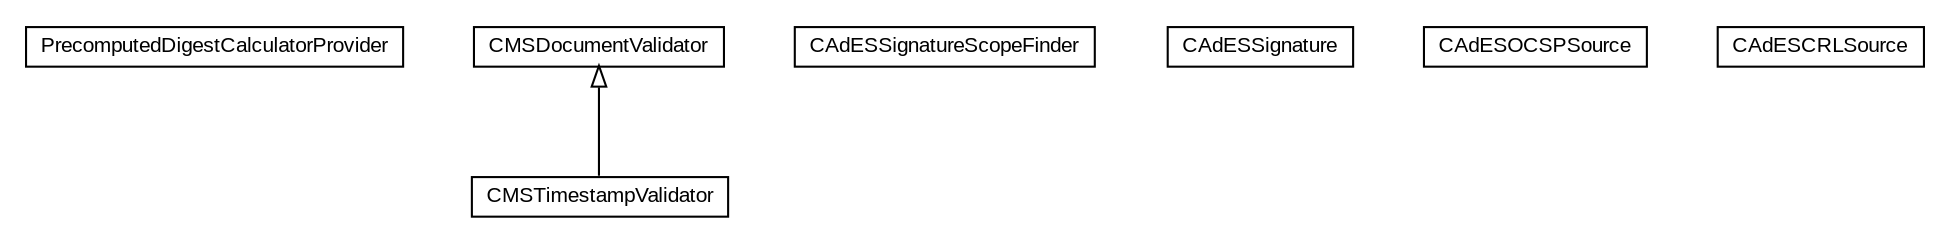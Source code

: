 #!/usr/local/bin/dot
#
# Class diagram 
# Generated by UMLGraph version R5_6-24-gf6e263 (http://www.umlgraph.org/)
#

digraph G {
	edge [fontname="arial",fontsize=10,labelfontname="arial",labelfontsize=10];
	node [fontname="arial",fontsize=10,shape=plaintext];
	nodesep=0.25;
	ranksep=0.5;
	// eu.europa.esig.dss.cades.validation.PrecomputedDigestCalculatorProvider
	c82790 [label=<<table title="eu.europa.esig.dss.cades.validation.PrecomputedDigestCalculatorProvider" border="0" cellborder="1" cellspacing="0" cellpadding="2" port="p" href="./PrecomputedDigestCalculatorProvider.html">
		<tr><td><table border="0" cellspacing="0" cellpadding="1">
<tr><td align="center" balign="center"> PrecomputedDigestCalculatorProvider </td></tr>
		</table></td></tr>
		</table>>, URL="./PrecomputedDigestCalculatorProvider.html", fontname="arial", fontcolor="black", fontsize=10.0];
	// eu.europa.esig.dss.cades.validation.CMSTimestampValidator
	c82791 [label=<<table title="eu.europa.esig.dss.cades.validation.CMSTimestampValidator" border="0" cellborder="1" cellspacing="0" cellpadding="2" port="p" href="./CMSTimestampValidator.html">
		<tr><td><table border="0" cellspacing="0" cellpadding="1">
<tr><td align="center" balign="center"> CMSTimestampValidator </td></tr>
		</table></td></tr>
		</table>>, URL="./CMSTimestampValidator.html", fontname="arial", fontcolor="black", fontsize=10.0];
	// eu.europa.esig.dss.cades.validation.CMSDocumentValidator
	c82792 [label=<<table title="eu.europa.esig.dss.cades.validation.CMSDocumentValidator" border="0" cellborder="1" cellspacing="0" cellpadding="2" port="p" href="./CMSDocumentValidator.html">
		<tr><td><table border="0" cellspacing="0" cellpadding="1">
<tr><td align="center" balign="center"> CMSDocumentValidator </td></tr>
		</table></td></tr>
		</table>>, URL="./CMSDocumentValidator.html", fontname="arial", fontcolor="black", fontsize=10.0];
	// eu.europa.esig.dss.cades.validation.CAdESSignatureScopeFinder
	c82793 [label=<<table title="eu.europa.esig.dss.cades.validation.CAdESSignatureScopeFinder" border="0" cellborder="1" cellspacing="0" cellpadding="2" port="p" href="./CAdESSignatureScopeFinder.html">
		<tr><td><table border="0" cellspacing="0" cellpadding="1">
<tr><td align="center" balign="center"> CAdESSignatureScopeFinder </td></tr>
		</table></td></tr>
		</table>>, URL="./CAdESSignatureScopeFinder.html", fontname="arial", fontcolor="black", fontsize=10.0];
	// eu.europa.esig.dss.cades.validation.CAdESSignature
	c82794 [label=<<table title="eu.europa.esig.dss.cades.validation.CAdESSignature" border="0" cellborder="1" cellspacing="0" cellpadding="2" port="p" href="./CAdESSignature.html">
		<tr><td><table border="0" cellspacing="0" cellpadding="1">
<tr><td align="center" balign="center"> CAdESSignature </td></tr>
		</table></td></tr>
		</table>>, URL="./CAdESSignature.html", fontname="arial", fontcolor="black", fontsize=10.0];
	// eu.europa.esig.dss.cades.validation.CAdESOCSPSource
	c82795 [label=<<table title="eu.europa.esig.dss.cades.validation.CAdESOCSPSource" border="0" cellborder="1" cellspacing="0" cellpadding="2" port="p" href="./CAdESOCSPSource.html">
		<tr><td><table border="0" cellspacing="0" cellpadding="1">
<tr><td align="center" balign="center"> CAdESOCSPSource </td></tr>
		</table></td></tr>
		</table>>, URL="./CAdESOCSPSource.html", fontname="arial", fontcolor="black", fontsize=10.0];
	// eu.europa.esig.dss.cades.validation.CAdESCRLSource
	c82796 [label=<<table title="eu.europa.esig.dss.cades.validation.CAdESCRLSource" border="0" cellborder="1" cellspacing="0" cellpadding="2" port="p" href="./CAdESCRLSource.html">
		<tr><td><table border="0" cellspacing="0" cellpadding="1">
<tr><td align="center" balign="center"> CAdESCRLSource </td></tr>
		</table></td></tr>
		</table>>, URL="./CAdESCRLSource.html", fontname="arial", fontcolor="black", fontsize=10.0];
	//eu.europa.esig.dss.cades.validation.CMSTimestampValidator extends eu.europa.esig.dss.cades.validation.CMSDocumentValidator
	c82792:p -> c82791:p [dir=back,arrowtail=empty];
}

